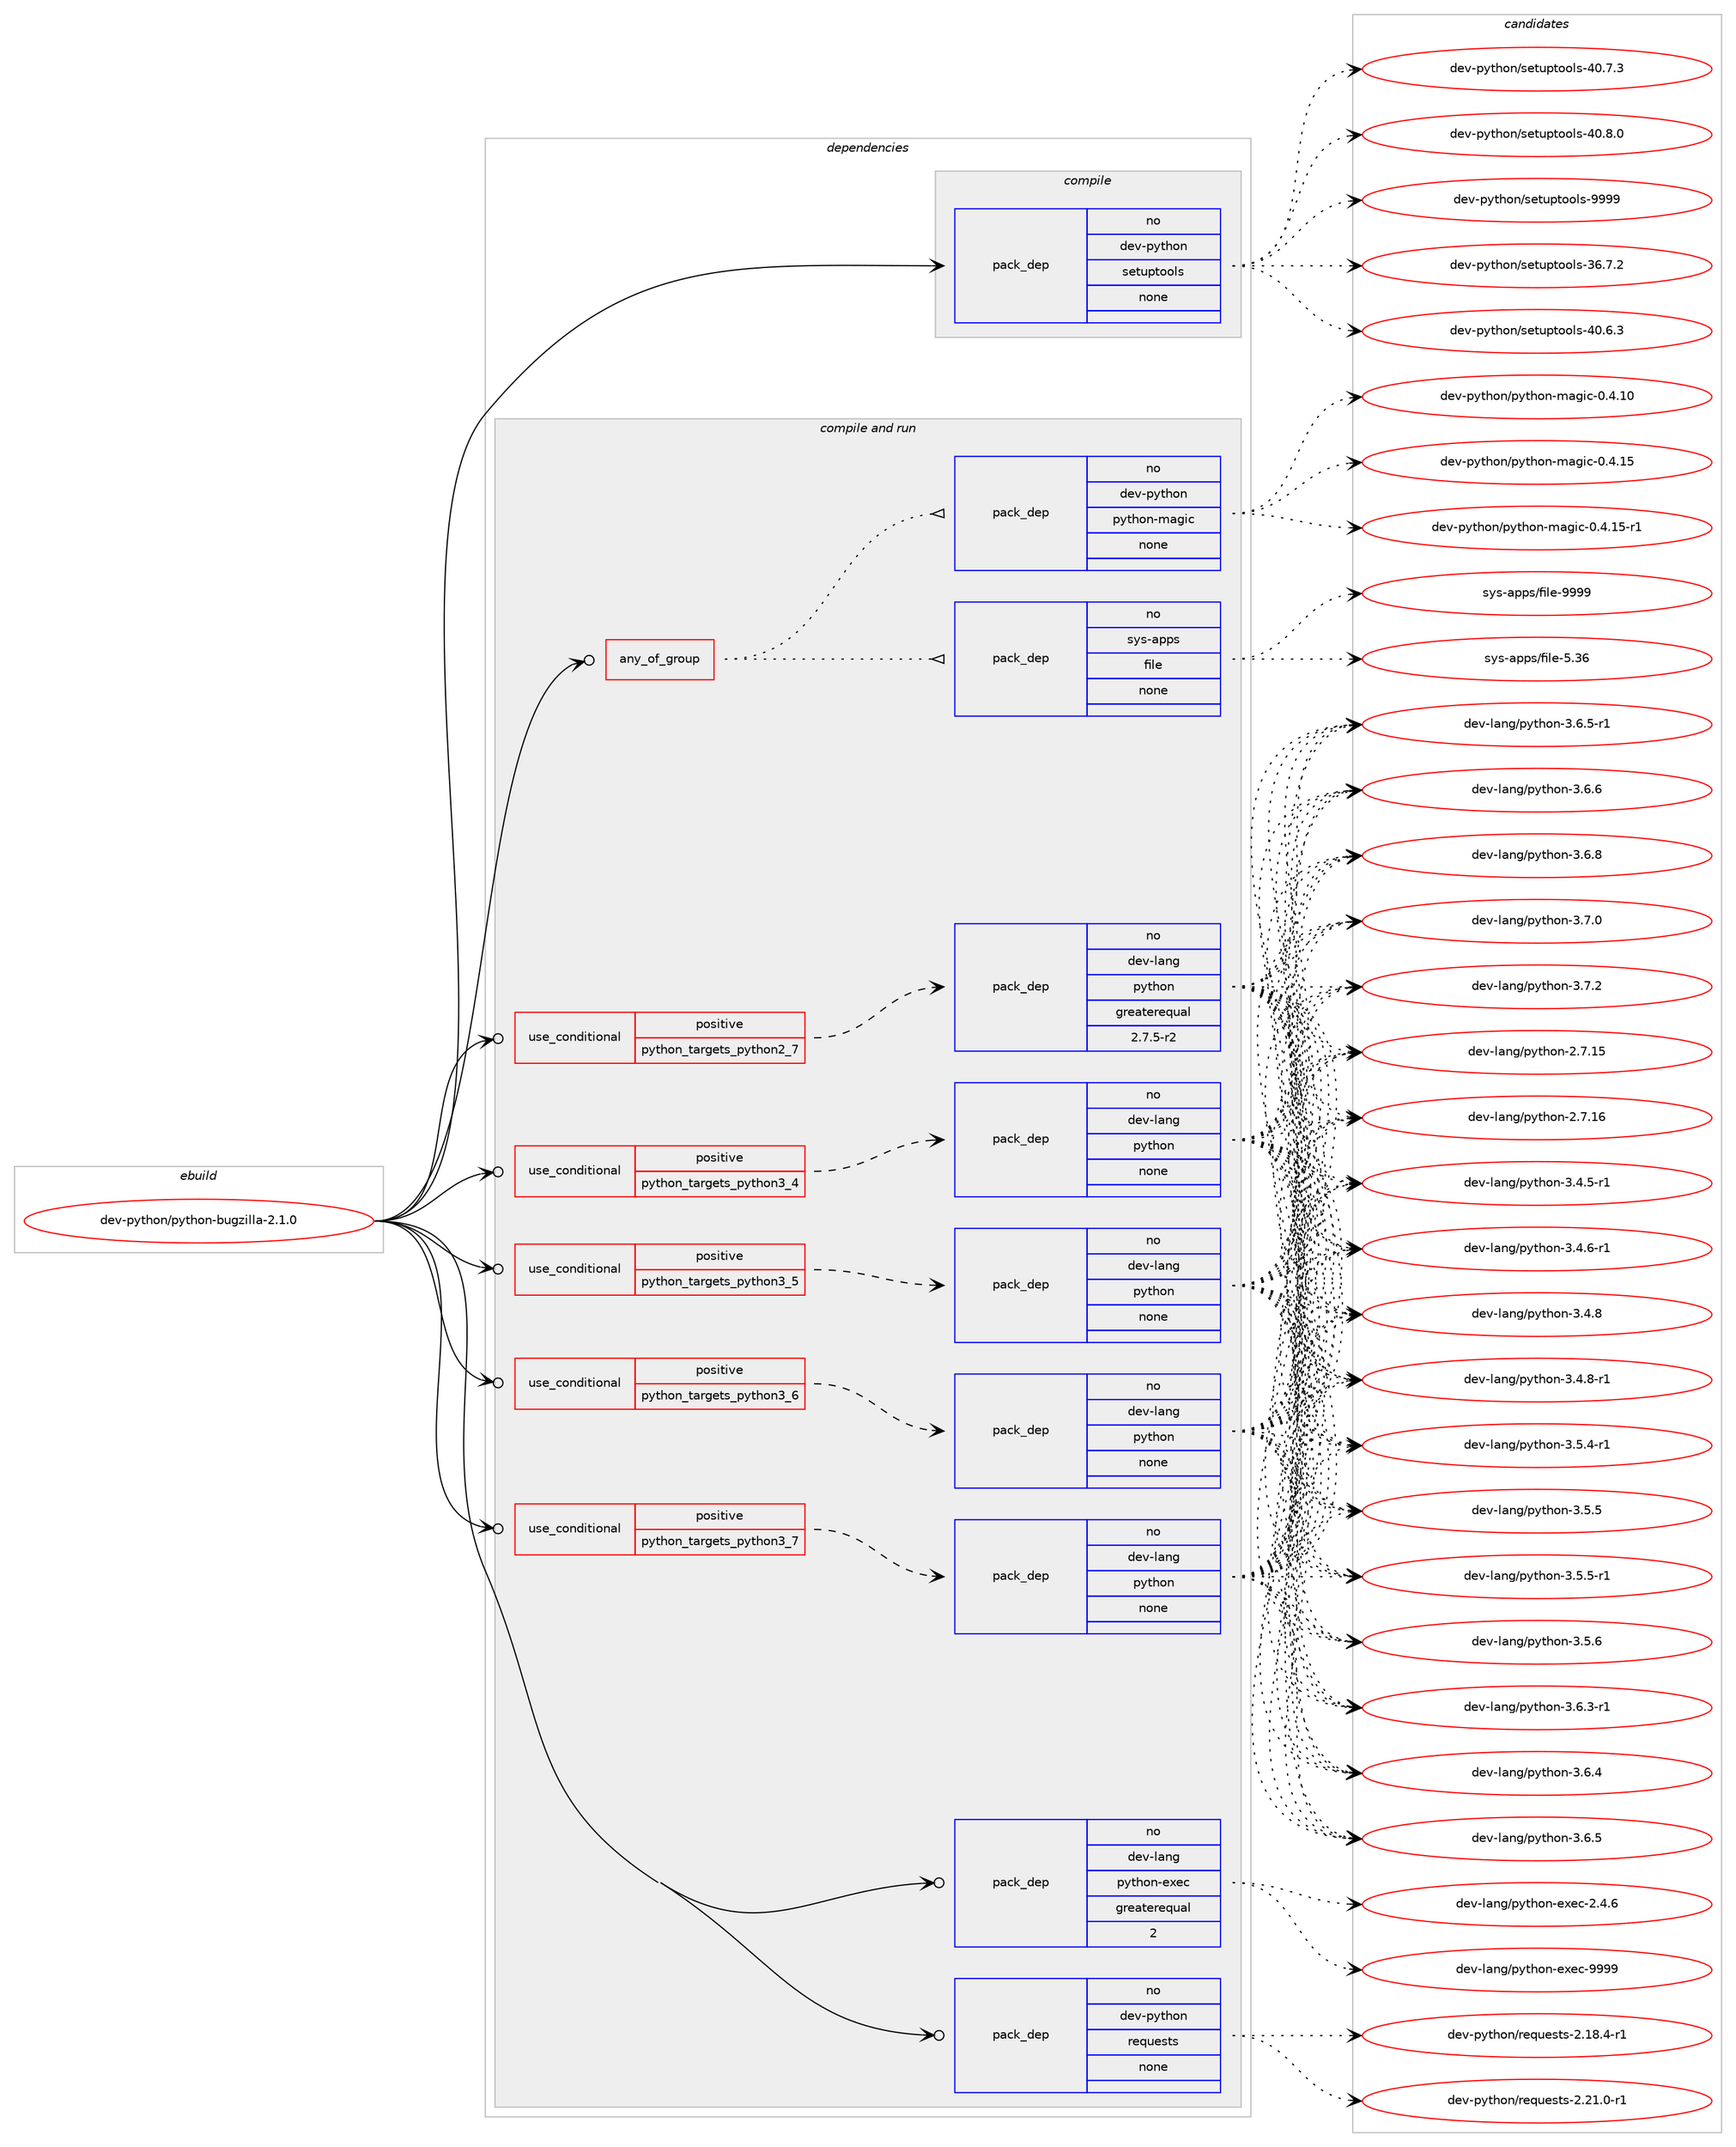 digraph prolog {

# *************
# Graph options
# *************

newrank=true;
concentrate=true;
compound=true;
graph [rankdir=LR,fontname=Helvetica,fontsize=10,ranksep=1.5];#, ranksep=2.5, nodesep=0.2];
edge  [arrowhead=vee];
node  [fontname=Helvetica,fontsize=10];

# **********
# The ebuild
# **********

subgraph cluster_leftcol {
color=gray;
rank=same;
label=<<i>ebuild</i>>;
id [label="dev-python/python-bugzilla-2.1.0", color=red, width=4, href="../dev-python/python-bugzilla-2.1.0.svg"];
}

# ****************
# The dependencies
# ****************

subgraph cluster_midcol {
color=gray;
label=<<i>dependencies</i>>;
subgraph cluster_compile {
fillcolor="#eeeeee";
style=filled;
label=<<i>compile</i>>;
subgraph pack1028385 {
dependency1434149 [label=<<TABLE BORDER="0" CELLBORDER="1" CELLSPACING="0" CELLPADDING="4" WIDTH="220"><TR><TD ROWSPAN="6" CELLPADDING="30">pack_dep</TD></TR><TR><TD WIDTH="110">no</TD></TR><TR><TD>dev-python</TD></TR><TR><TD>setuptools</TD></TR><TR><TD>none</TD></TR><TR><TD></TD></TR></TABLE>>, shape=none, color=blue];
}
id:e -> dependency1434149:w [weight=20,style="solid",arrowhead="vee"];
}
subgraph cluster_compileandrun {
fillcolor="#eeeeee";
style=filled;
label=<<i>compile and run</i>>;
subgraph any22763 {
dependency1434150 [label=<<TABLE BORDER="0" CELLBORDER="1" CELLSPACING="0" CELLPADDING="4"><TR><TD CELLPADDING="10">any_of_group</TD></TR></TABLE>>, shape=none, color=red];subgraph pack1028386 {
dependency1434151 [label=<<TABLE BORDER="0" CELLBORDER="1" CELLSPACING="0" CELLPADDING="4" WIDTH="220"><TR><TD ROWSPAN="6" CELLPADDING="30">pack_dep</TD></TR><TR><TD WIDTH="110">no</TD></TR><TR><TD>dev-python</TD></TR><TR><TD>python-magic</TD></TR><TR><TD>none</TD></TR><TR><TD></TD></TR></TABLE>>, shape=none, color=blue];
}
dependency1434150:e -> dependency1434151:w [weight=20,style="dotted",arrowhead="oinv"];
subgraph pack1028387 {
dependency1434152 [label=<<TABLE BORDER="0" CELLBORDER="1" CELLSPACING="0" CELLPADDING="4" WIDTH="220"><TR><TD ROWSPAN="6" CELLPADDING="30">pack_dep</TD></TR><TR><TD WIDTH="110">no</TD></TR><TR><TD>sys-apps</TD></TR><TR><TD>file</TD></TR><TR><TD>none</TD></TR><TR><TD></TD></TR></TABLE>>, shape=none, color=blue];
}
dependency1434150:e -> dependency1434152:w [weight=20,style="dotted",arrowhead="oinv"];
}
id:e -> dependency1434150:w [weight=20,style="solid",arrowhead="odotvee"];
subgraph cond382414 {
dependency1434153 [label=<<TABLE BORDER="0" CELLBORDER="1" CELLSPACING="0" CELLPADDING="4"><TR><TD ROWSPAN="3" CELLPADDING="10">use_conditional</TD></TR><TR><TD>positive</TD></TR><TR><TD>python_targets_python2_7</TD></TR></TABLE>>, shape=none, color=red];
subgraph pack1028388 {
dependency1434154 [label=<<TABLE BORDER="0" CELLBORDER="1" CELLSPACING="0" CELLPADDING="4" WIDTH="220"><TR><TD ROWSPAN="6" CELLPADDING="30">pack_dep</TD></TR><TR><TD WIDTH="110">no</TD></TR><TR><TD>dev-lang</TD></TR><TR><TD>python</TD></TR><TR><TD>greaterequal</TD></TR><TR><TD>2.7.5-r2</TD></TR></TABLE>>, shape=none, color=blue];
}
dependency1434153:e -> dependency1434154:w [weight=20,style="dashed",arrowhead="vee"];
}
id:e -> dependency1434153:w [weight=20,style="solid",arrowhead="odotvee"];
subgraph cond382415 {
dependency1434155 [label=<<TABLE BORDER="0" CELLBORDER="1" CELLSPACING="0" CELLPADDING="4"><TR><TD ROWSPAN="3" CELLPADDING="10">use_conditional</TD></TR><TR><TD>positive</TD></TR><TR><TD>python_targets_python3_4</TD></TR></TABLE>>, shape=none, color=red];
subgraph pack1028389 {
dependency1434156 [label=<<TABLE BORDER="0" CELLBORDER="1" CELLSPACING="0" CELLPADDING="4" WIDTH="220"><TR><TD ROWSPAN="6" CELLPADDING="30">pack_dep</TD></TR><TR><TD WIDTH="110">no</TD></TR><TR><TD>dev-lang</TD></TR><TR><TD>python</TD></TR><TR><TD>none</TD></TR><TR><TD></TD></TR></TABLE>>, shape=none, color=blue];
}
dependency1434155:e -> dependency1434156:w [weight=20,style="dashed",arrowhead="vee"];
}
id:e -> dependency1434155:w [weight=20,style="solid",arrowhead="odotvee"];
subgraph cond382416 {
dependency1434157 [label=<<TABLE BORDER="0" CELLBORDER="1" CELLSPACING="0" CELLPADDING="4"><TR><TD ROWSPAN="3" CELLPADDING="10">use_conditional</TD></TR><TR><TD>positive</TD></TR><TR><TD>python_targets_python3_5</TD></TR></TABLE>>, shape=none, color=red];
subgraph pack1028390 {
dependency1434158 [label=<<TABLE BORDER="0" CELLBORDER="1" CELLSPACING="0" CELLPADDING="4" WIDTH="220"><TR><TD ROWSPAN="6" CELLPADDING="30">pack_dep</TD></TR><TR><TD WIDTH="110">no</TD></TR><TR><TD>dev-lang</TD></TR><TR><TD>python</TD></TR><TR><TD>none</TD></TR><TR><TD></TD></TR></TABLE>>, shape=none, color=blue];
}
dependency1434157:e -> dependency1434158:w [weight=20,style="dashed",arrowhead="vee"];
}
id:e -> dependency1434157:w [weight=20,style="solid",arrowhead="odotvee"];
subgraph cond382417 {
dependency1434159 [label=<<TABLE BORDER="0" CELLBORDER="1" CELLSPACING="0" CELLPADDING="4"><TR><TD ROWSPAN="3" CELLPADDING="10">use_conditional</TD></TR><TR><TD>positive</TD></TR><TR><TD>python_targets_python3_6</TD></TR></TABLE>>, shape=none, color=red];
subgraph pack1028391 {
dependency1434160 [label=<<TABLE BORDER="0" CELLBORDER="1" CELLSPACING="0" CELLPADDING="4" WIDTH="220"><TR><TD ROWSPAN="6" CELLPADDING="30">pack_dep</TD></TR><TR><TD WIDTH="110">no</TD></TR><TR><TD>dev-lang</TD></TR><TR><TD>python</TD></TR><TR><TD>none</TD></TR><TR><TD></TD></TR></TABLE>>, shape=none, color=blue];
}
dependency1434159:e -> dependency1434160:w [weight=20,style="dashed",arrowhead="vee"];
}
id:e -> dependency1434159:w [weight=20,style="solid",arrowhead="odotvee"];
subgraph cond382418 {
dependency1434161 [label=<<TABLE BORDER="0" CELLBORDER="1" CELLSPACING="0" CELLPADDING="4"><TR><TD ROWSPAN="3" CELLPADDING="10">use_conditional</TD></TR><TR><TD>positive</TD></TR><TR><TD>python_targets_python3_7</TD></TR></TABLE>>, shape=none, color=red];
subgraph pack1028392 {
dependency1434162 [label=<<TABLE BORDER="0" CELLBORDER="1" CELLSPACING="0" CELLPADDING="4" WIDTH="220"><TR><TD ROWSPAN="6" CELLPADDING="30">pack_dep</TD></TR><TR><TD WIDTH="110">no</TD></TR><TR><TD>dev-lang</TD></TR><TR><TD>python</TD></TR><TR><TD>none</TD></TR><TR><TD></TD></TR></TABLE>>, shape=none, color=blue];
}
dependency1434161:e -> dependency1434162:w [weight=20,style="dashed",arrowhead="vee"];
}
id:e -> dependency1434161:w [weight=20,style="solid",arrowhead="odotvee"];
subgraph pack1028393 {
dependency1434163 [label=<<TABLE BORDER="0" CELLBORDER="1" CELLSPACING="0" CELLPADDING="4" WIDTH="220"><TR><TD ROWSPAN="6" CELLPADDING="30">pack_dep</TD></TR><TR><TD WIDTH="110">no</TD></TR><TR><TD>dev-lang</TD></TR><TR><TD>python-exec</TD></TR><TR><TD>greaterequal</TD></TR><TR><TD>2</TD></TR></TABLE>>, shape=none, color=blue];
}
id:e -> dependency1434163:w [weight=20,style="solid",arrowhead="odotvee"];
subgraph pack1028394 {
dependency1434164 [label=<<TABLE BORDER="0" CELLBORDER="1" CELLSPACING="0" CELLPADDING="4" WIDTH="220"><TR><TD ROWSPAN="6" CELLPADDING="30">pack_dep</TD></TR><TR><TD WIDTH="110">no</TD></TR><TR><TD>dev-python</TD></TR><TR><TD>requests</TD></TR><TR><TD>none</TD></TR><TR><TD></TD></TR></TABLE>>, shape=none, color=blue];
}
id:e -> dependency1434164:w [weight=20,style="solid",arrowhead="odotvee"];
}
subgraph cluster_run {
fillcolor="#eeeeee";
style=filled;
label=<<i>run</i>>;
}
}

# **************
# The candidates
# **************

subgraph cluster_choices {
rank=same;
color=gray;
label=<<i>candidates</i>>;

subgraph choice1028385 {
color=black;
nodesep=1;
choice100101118451121211161041111104711510111611711211611111110811545515446554650 [label="dev-python/setuptools-36.7.2", color=red, width=4,href="../dev-python/setuptools-36.7.2.svg"];
choice100101118451121211161041111104711510111611711211611111110811545524846544651 [label="dev-python/setuptools-40.6.3", color=red, width=4,href="../dev-python/setuptools-40.6.3.svg"];
choice100101118451121211161041111104711510111611711211611111110811545524846554651 [label="dev-python/setuptools-40.7.3", color=red, width=4,href="../dev-python/setuptools-40.7.3.svg"];
choice100101118451121211161041111104711510111611711211611111110811545524846564648 [label="dev-python/setuptools-40.8.0", color=red, width=4,href="../dev-python/setuptools-40.8.0.svg"];
choice10010111845112121116104111110471151011161171121161111111081154557575757 [label="dev-python/setuptools-9999", color=red, width=4,href="../dev-python/setuptools-9999.svg"];
dependency1434149:e -> choice100101118451121211161041111104711510111611711211611111110811545515446554650:w [style=dotted,weight="100"];
dependency1434149:e -> choice100101118451121211161041111104711510111611711211611111110811545524846544651:w [style=dotted,weight="100"];
dependency1434149:e -> choice100101118451121211161041111104711510111611711211611111110811545524846554651:w [style=dotted,weight="100"];
dependency1434149:e -> choice100101118451121211161041111104711510111611711211611111110811545524846564648:w [style=dotted,weight="100"];
dependency1434149:e -> choice10010111845112121116104111110471151011161171121161111111081154557575757:w [style=dotted,weight="100"];
}
subgraph choice1028386 {
color=black;
nodesep=1;
choice100101118451121211161041111104711212111610411111045109971031059945484652464948 [label="dev-python/python-magic-0.4.10", color=red, width=4,href="../dev-python/python-magic-0.4.10.svg"];
choice100101118451121211161041111104711212111610411111045109971031059945484652464953 [label="dev-python/python-magic-0.4.15", color=red, width=4,href="../dev-python/python-magic-0.4.15.svg"];
choice1001011184511212111610411111047112121116104111110451099710310599454846524649534511449 [label="dev-python/python-magic-0.4.15-r1", color=red, width=4,href="../dev-python/python-magic-0.4.15-r1.svg"];
dependency1434151:e -> choice100101118451121211161041111104711212111610411111045109971031059945484652464948:w [style=dotted,weight="100"];
dependency1434151:e -> choice100101118451121211161041111104711212111610411111045109971031059945484652464953:w [style=dotted,weight="100"];
dependency1434151:e -> choice1001011184511212111610411111047112121116104111110451099710310599454846524649534511449:w [style=dotted,weight="100"];
}
subgraph choice1028387 {
color=black;
nodesep=1;
choice1151211154597112112115471021051081014553465154 [label="sys-apps/file-5.36", color=red, width=4,href="../sys-apps/file-5.36.svg"];
choice1151211154597112112115471021051081014557575757 [label="sys-apps/file-9999", color=red, width=4,href="../sys-apps/file-9999.svg"];
dependency1434152:e -> choice1151211154597112112115471021051081014553465154:w [style=dotted,weight="100"];
dependency1434152:e -> choice1151211154597112112115471021051081014557575757:w [style=dotted,weight="100"];
}
subgraph choice1028388 {
color=black;
nodesep=1;
choice10010111845108971101034711212111610411111045504655464953 [label="dev-lang/python-2.7.15", color=red, width=4,href="../dev-lang/python-2.7.15.svg"];
choice10010111845108971101034711212111610411111045504655464954 [label="dev-lang/python-2.7.16", color=red, width=4,href="../dev-lang/python-2.7.16.svg"];
choice1001011184510897110103471121211161041111104551465246534511449 [label="dev-lang/python-3.4.5-r1", color=red, width=4,href="../dev-lang/python-3.4.5-r1.svg"];
choice1001011184510897110103471121211161041111104551465246544511449 [label="dev-lang/python-3.4.6-r1", color=red, width=4,href="../dev-lang/python-3.4.6-r1.svg"];
choice100101118451089711010347112121116104111110455146524656 [label="dev-lang/python-3.4.8", color=red, width=4,href="../dev-lang/python-3.4.8.svg"];
choice1001011184510897110103471121211161041111104551465246564511449 [label="dev-lang/python-3.4.8-r1", color=red, width=4,href="../dev-lang/python-3.4.8-r1.svg"];
choice1001011184510897110103471121211161041111104551465346524511449 [label="dev-lang/python-3.5.4-r1", color=red, width=4,href="../dev-lang/python-3.5.4-r1.svg"];
choice100101118451089711010347112121116104111110455146534653 [label="dev-lang/python-3.5.5", color=red, width=4,href="../dev-lang/python-3.5.5.svg"];
choice1001011184510897110103471121211161041111104551465346534511449 [label="dev-lang/python-3.5.5-r1", color=red, width=4,href="../dev-lang/python-3.5.5-r1.svg"];
choice100101118451089711010347112121116104111110455146534654 [label="dev-lang/python-3.5.6", color=red, width=4,href="../dev-lang/python-3.5.6.svg"];
choice1001011184510897110103471121211161041111104551465446514511449 [label="dev-lang/python-3.6.3-r1", color=red, width=4,href="../dev-lang/python-3.6.3-r1.svg"];
choice100101118451089711010347112121116104111110455146544652 [label="dev-lang/python-3.6.4", color=red, width=4,href="../dev-lang/python-3.6.4.svg"];
choice100101118451089711010347112121116104111110455146544653 [label="dev-lang/python-3.6.5", color=red, width=4,href="../dev-lang/python-3.6.5.svg"];
choice1001011184510897110103471121211161041111104551465446534511449 [label="dev-lang/python-3.6.5-r1", color=red, width=4,href="../dev-lang/python-3.6.5-r1.svg"];
choice100101118451089711010347112121116104111110455146544654 [label="dev-lang/python-3.6.6", color=red, width=4,href="../dev-lang/python-3.6.6.svg"];
choice100101118451089711010347112121116104111110455146544656 [label="dev-lang/python-3.6.8", color=red, width=4,href="../dev-lang/python-3.6.8.svg"];
choice100101118451089711010347112121116104111110455146554648 [label="dev-lang/python-3.7.0", color=red, width=4,href="../dev-lang/python-3.7.0.svg"];
choice100101118451089711010347112121116104111110455146554650 [label="dev-lang/python-3.7.2", color=red, width=4,href="../dev-lang/python-3.7.2.svg"];
dependency1434154:e -> choice10010111845108971101034711212111610411111045504655464953:w [style=dotted,weight="100"];
dependency1434154:e -> choice10010111845108971101034711212111610411111045504655464954:w [style=dotted,weight="100"];
dependency1434154:e -> choice1001011184510897110103471121211161041111104551465246534511449:w [style=dotted,weight="100"];
dependency1434154:e -> choice1001011184510897110103471121211161041111104551465246544511449:w [style=dotted,weight="100"];
dependency1434154:e -> choice100101118451089711010347112121116104111110455146524656:w [style=dotted,weight="100"];
dependency1434154:e -> choice1001011184510897110103471121211161041111104551465246564511449:w [style=dotted,weight="100"];
dependency1434154:e -> choice1001011184510897110103471121211161041111104551465346524511449:w [style=dotted,weight="100"];
dependency1434154:e -> choice100101118451089711010347112121116104111110455146534653:w [style=dotted,weight="100"];
dependency1434154:e -> choice1001011184510897110103471121211161041111104551465346534511449:w [style=dotted,weight="100"];
dependency1434154:e -> choice100101118451089711010347112121116104111110455146534654:w [style=dotted,weight="100"];
dependency1434154:e -> choice1001011184510897110103471121211161041111104551465446514511449:w [style=dotted,weight="100"];
dependency1434154:e -> choice100101118451089711010347112121116104111110455146544652:w [style=dotted,weight="100"];
dependency1434154:e -> choice100101118451089711010347112121116104111110455146544653:w [style=dotted,weight="100"];
dependency1434154:e -> choice1001011184510897110103471121211161041111104551465446534511449:w [style=dotted,weight="100"];
dependency1434154:e -> choice100101118451089711010347112121116104111110455146544654:w [style=dotted,weight="100"];
dependency1434154:e -> choice100101118451089711010347112121116104111110455146544656:w [style=dotted,weight="100"];
dependency1434154:e -> choice100101118451089711010347112121116104111110455146554648:w [style=dotted,weight="100"];
dependency1434154:e -> choice100101118451089711010347112121116104111110455146554650:w [style=dotted,weight="100"];
}
subgraph choice1028389 {
color=black;
nodesep=1;
choice10010111845108971101034711212111610411111045504655464953 [label="dev-lang/python-2.7.15", color=red, width=4,href="../dev-lang/python-2.7.15.svg"];
choice10010111845108971101034711212111610411111045504655464954 [label="dev-lang/python-2.7.16", color=red, width=4,href="../dev-lang/python-2.7.16.svg"];
choice1001011184510897110103471121211161041111104551465246534511449 [label="dev-lang/python-3.4.5-r1", color=red, width=4,href="../dev-lang/python-3.4.5-r1.svg"];
choice1001011184510897110103471121211161041111104551465246544511449 [label="dev-lang/python-3.4.6-r1", color=red, width=4,href="../dev-lang/python-3.4.6-r1.svg"];
choice100101118451089711010347112121116104111110455146524656 [label="dev-lang/python-3.4.8", color=red, width=4,href="../dev-lang/python-3.4.8.svg"];
choice1001011184510897110103471121211161041111104551465246564511449 [label="dev-lang/python-3.4.8-r1", color=red, width=4,href="../dev-lang/python-3.4.8-r1.svg"];
choice1001011184510897110103471121211161041111104551465346524511449 [label="dev-lang/python-3.5.4-r1", color=red, width=4,href="../dev-lang/python-3.5.4-r1.svg"];
choice100101118451089711010347112121116104111110455146534653 [label="dev-lang/python-3.5.5", color=red, width=4,href="../dev-lang/python-3.5.5.svg"];
choice1001011184510897110103471121211161041111104551465346534511449 [label="dev-lang/python-3.5.5-r1", color=red, width=4,href="../dev-lang/python-3.5.5-r1.svg"];
choice100101118451089711010347112121116104111110455146534654 [label="dev-lang/python-3.5.6", color=red, width=4,href="../dev-lang/python-3.5.6.svg"];
choice1001011184510897110103471121211161041111104551465446514511449 [label="dev-lang/python-3.6.3-r1", color=red, width=4,href="../dev-lang/python-3.6.3-r1.svg"];
choice100101118451089711010347112121116104111110455146544652 [label="dev-lang/python-3.6.4", color=red, width=4,href="../dev-lang/python-3.6.4.svg"];
choice100101118451089711010347112121116104111110455146544653 [label="dev-lang/python-3.6.5", color=red, width=4,href="../dev-lang/python-3.6.5.svg"];
choice1001011184510897110103471121211161041111104551465446534511449 [label="dev-lang/python-3.6.5-r1", color=red, width=4,href="../dev-lang/python-3.6.5-r1.svg"];
choice100101118451089711010347112121116104111110455146544654 [label="dev-lang/python-3.6.6", color=red, width=4,href="../dev-lang/python-3.6.6.svg"];
choice100101118451089711010347112121116104111110455146544656 [label="dev-lang/python-3.6.8", color=red, width=4,href="../dev-lang/python-3.6.8.svg"];
choice100101118451089711010347112121116104111110455146554648 [label="dev-lang/python-3.7.0", color=red, width=4,href="../dev-lang/python-3.7.0.svg"];
choice100101118451089711010347112121116104111110455146554650 [label="dev-lang/python-3.7.2", color=red, width=4,href="../dev-lang/python-3.7.2.svg"];
dependency1434156:e -> choice10010111845108971101034711212111610411111045504655464953:w [style=dotted,weight="100"];
dependency1434156:e -> choice10010111845108971101034711212111610411111045504655464954:w [style=dotted,weight="100"];
dependency1434156:e -> choice1001011184510897110103471121211161041111104551465246534511449:w [style=dotted,weight="100"];
dependency1434156:e -> choice1001011184510897110103471121211161041111104551465246544511449:w [style=dotted,weight="100"];
dependency1434156:e -> choice100101118451089711010347112121116104111110455146524656:w [style=dotted,weight="100"];
dependency1434156:e -> choice1001011184510897110103471121211161041111104551465246564511449:w [style=dotted,weight="100"];
dependency1434156:e -> choice1001011184510897110103471121211161041111104551465346524511449:w [style=dotted,weight="100"];
dependency1434156:e -> choice100101118451089711010347112121116104111110455146534653:w [style=dotted,weight="100"];
dependency1434156:e -> choice1001011184510897110103471121211161041111104551465346534511449:w [style=dotted,weight="100"];
dependency1434156:e -> choice100101118451089711010347112121116104111110455146534654:w [style=dotted,weight="100"];
dependency1434156:e -> choice1001011184510897110103471121211161041111104551465446514511449:w [style=dotted,weight="100"];
dependency1434156:e -> choice100101118451089711010347112121116104111110455146544652:w [style=dotted,weight="100"];
dependency1434156:e -> choice100101118451089711010347112121116104111110455146544653:w [style=dotted,weight="100"];
dependency1434156:e -> choice1001011184510897110103471121211161041111104551465446534511449:w [style=dotted,weight="100"];
dependency1434156:e -> choice100101118451089711010347112121116104111110455146544654:w [style=dotted,weight="100"];
dependency1434156:e -> choice100101118451089711010347112121116104111110455146544656:w [style=dotted,weight="100"];
dependency1434156:e -> choice100101118451089711010347112121116104111110455146554648:w [style=dotted,weight="100"];
dependency1434156:e -> choice100101118451089711010347112121116104111110455146554650:w [style=dotted,weight="100"];
}
subgraph choice1028390 {
color=black;
nodesep=1;
choice10010111845108971101034711212111610411111045504655464953 [label="dev-lang/python-2.7.15", color=red, width=4,href="../dev-lang/python-2.7.15.svg"];
choice10010111845108971101034711212111610411111045504655464954 [label="dev-lang/python-2.7.16", color=red, width=4,href="../dev-lang/python-2.7.16.svg"];
choice1001011184510897110103471121211161041111104551465246534511449 [label="dev-lang/python-3.4.5-r1", color=red, width=4,href="../dev-lang/python-3.4.5-r1.svg"];
choice1001011184510897110103471121211161041111104551465246544511449 [label="dev-lang/python-3.4.6-r1", color=red, width=4,href="../dev-lang/python-3.4.6-r1.svg"];
choice100101118451089711010347112121116104111110455146524656 [label="dev-lang/python-3.4.8", color=red, width=4,href="../dev-lang/python-3.4.8.svg"];
choice1001011184510897110103471121211161041111104551465246564511449 [label="dev-lang/python-3.4.8-r1", color=red, width=4,href="../dev-lang/python-3.4.8-r1.svg"];
choice1001011184510897110103471121211161041111104551465346524511449 [label="dev-lang/python-3.5.4-r1", color=red, width=4,href="../dev-lang/python-3.5.4-r1.svg"];
choice100101118451089711010347112121116104111110455146534653 [label="dev-lang/python-3.5.5", color=red, width=4,href="../dev-lang/python-3.5.5.svg"];
choice1001011184510897110103471121211161041111104551465346534511449 [label="dev-lang/python-3.5.5-r1", color=red, width=4,href="../dev-lang/python-3.5.5-r1.svg"];
choice100101118451089711010347112121116104111110455146534654 [label="dev-lang/python-3.5.6", color=red, width=4,href="../dev-lang/python-3.5.6.svg"];
choice1001011184510897110103471121211161041111104551465446514511449 [label="dev-lang/python-3.6.3-r1", color=red, width=4,href="../dev-lang/python-3.6.3-r1.svg"];
choice100101118451089711010347112121116104111110455146544652 [label="dev-lang/python-3.6.4", color=red, width=4,href="../dev-lang/python-3.6.4.svg"];
choice100101118451089711010347112121116104111110455146544653 [label="dev-lang/python-3.6.5", color=red, width=4,href="../dev-lang/python-3.6.5.svg"];
choice1001011184510897110103471121211161041111104551465446534511449 [label="dev-lang/python-3.6.5-r1", color=red, width=4,href="../dev-lang/python-3.6.5-r1.svg"];
choice100101118451089711010347112121116104111110455146544654 [label="dev-lang/python-3.6.6", color=red, width=4,href="../dev-lang/python-3.6.6.svg"];
choice100101118451089711010347112121116104111110455146544656 [label="dev-lang/python-3.6.8", color=red, width=4,href="../dev-lang/python-3.6.8.svg"];
choice100101118451089711010347112121116104111110455146554648 [label="dev-lang/python-3.7.0", color=red, width=4,href="../dev-lang/python-3.7.0.svg"];
choice100101118451089711010347112121116104111110455146554650 [label="dev-lang/python-3.7.2", color=red, width=4,href="../dev-lang/python-3.7.2.svg"];
dependency1434158:e -> choice10010111845108971101034711212111610411111045504655464953:w [style=dotted,weight="100"];
dependency1434158:e -> choice10010111845108971101034711212111610411111045504655464954:w [style=dotted,weight="100"];
dependency1434158:e -> choice1001011184510897110103471121211161041111104551465246534511449:w [style=dotted,weight="100"];
dependency1434158:e -> choice1001011184510897110103471121211161041111104551465246544511449:w [style=dotted,weight="100"];
dependency1434158:e -> choice100101118451089711010347112121116104111110455146524656:w [style=dotted,weight="100"];
dependency1434158:e -> choice1001011184510897110103471121211161041111104551465246564511449:w [style=dotted,weight="100"];
dependency1434158:e -> choice1001011184510897110103471121211161041111104551465346524511449:w [style=dotted,weight="100"];
dependency1434158:e -> choice100101118451089711010347112121116104111110455146534653:w [style=dotted,weight="100"];
dependency1434158:e -> choice1001011184510897110103471121211161041111104551465346534511449:w [style=dotted,weight="100"];
dependency1434158:e -> choice100101118451089711010347112121116104111110455146534654:w [style=dotted,weight="100"];
dependency1434158:e -> choice1001011184510897110103471121211161041111104551465446514511449:w [style=dotted,weight="100"];
dependency1434158:e -> choice100101118451089711010347112121116104111110455146544652:w [style=dotted,weight="100"];
dependency1434158:e -> choice100101118451089711010347112121116104111110455146544653:w [style=dotted,weight="100"];
dependency1434158:e -> choice1001011184510897110103471121211161041111104551465446534511449:w [style=dotted,weight="100"];
dependency1434158:e -> choice100101118451089711010347112121116104111110455146544654:w [style=dotted,weight="100"];
dependency1434158:e -> choice100101118451089711010347112121116104111110455146544656:w [style=dotted,weight="100"];
dependency1434158:e -> choice100101118451089711010347112121116104111110455146554648:w [style=dotted,weight="100"];
dependency1434158:e -> choice100101118451089711010347112121116104111110455146554650:w [style=dotted,weight="100"];
}
subgraph choice1028391 {
color=black;
nodesep=1;
choice10010111845108971101034711212111610411111045504655464953 [label="dev-lang/python-2.7.15", color=red, width=4,href="../dev-lang/python-2.7.15.svg"];
choice10010111845108971101034711212111610411111045504655464954 [label="dev-lang/python-2.7.16", color=red, width=4,href="../dev-lang/python-2.7.16.svg"];
choice1001011184510897110103471121211161041111104551465246534511449 [label="dev-lang/python-3.4.5-r1", color=red, width=4,href="../dev-lang/python-3.4.5-r1.svg"];
choice1001011184510897110103471121211161041111104551465246544511449 [label="dev-lang/python-3.4.6-r1", color=red, width=4,href="../dev-lang/python-3.4.6-r1.svg"];
choice100101118451089711010347112121116104111110455146524656 [label="dev-lang/python-3.4.8", color=red, width=4,href="../dev-lang/python-3.4.8.svg"];
choice1001011184510897110103471121211161041111104551465246564511449 [label="dev-lang/python-3.4.8-r1", color=red, width=4,href="../dev-lang/python-3.4.8-r1.svg"];
choice1001011184510897110103471121211161041111104551465346524511449 [label="dev-lang/python-3.5.4-r1", color=red, width=4,href="../dev-lang/python-3.5.4-r1.svg"];
choice100101118451089711010347112121116104111110455146534653 [label="dev-lang/python-3.5.5", color=red, width=4,href="../dev-lang/python-3.5.5.svg"];
choice1001011184510897110103471121211161041111104551465346534511449 [label="dev-lang/python-3.5.5-r1", color=red, width=4,href="../dev-lang/python-3.5.5-r1.svg"];
choice100101118451089711010347112121116104111110455146534654 [label="dev-lang/python-3.5.6", color=red, width=4,href="../dev-lang/python-3.5.6.svg"];
choice1001011184510897110103471121211161041111104551465446514511449 [label="dev-lang/python-3.6.3-r1", color=red, width=4,href="../dev-lang/python-3.6.3-r1.svg"];
choice100101118451089711010347112121116104111110455146544652 [label="dev-lang/python-3.6.4", color=red, width=4,href="../dev-lang/python-3.6.4.svg"];
choice100101118451089711010347112121116104111110455146544653 [label="dev-lang/python-3.6.5", color=red, width=4,href="../dev-lang/python-3.6.5.svg"];
choice1001011184510897110103471121211161041111104551465446534511449 [label="dev-lang/python-3.6.5-r1", color=red, width=4,href="../dev-lang/python-3.6.5-r1.svg"];
choice100101118451089711010347112121116104111110455146544654 [label="dev-lang/python-3.6.6", color=red, width=4,href="../dev-lang/python-3.6.6.svg"];
choice100101118451089711010347112121116104111110455146544656 [label="dev-lang/python-3.6.8", color=red, width=4,href="../dev-lang/python-3.6.8.svg"];
choice100101118451089711010347112121116104111110455146554648 [label="dev-lang/python-3.7.0", color=red, width=4,href="../dev-lang/python-3.7.0.svg"];
choice100101118451089711010347112121116104111110455146554650 [label="dev-lang/python-3.7.2", color=red, width=4,href="../dev-lang/python-3.7.2.svg"];
dependency1434160:e -> choice10010111845108971101034711212111610411111045504655464953:w [style=dotted,weight="100"];
dependency1434160:e -> choice10010111845108971101034711212111610411111045504655464954:w [style=dotted,weight="100"];
dependency1434160:e -> choice1001011184510897110103471121211161041111104551465246534511449:w [style=dotted,weight="100"];
dependency1434160:e -> choice1001011184510897110103471121211161041111104551465246544511449:w [style=dotted,weight="100"];
dependency1434160:e -> choice100101118451089711010347112121116104111110455146524656:w [style=dotted,weight="100"];
dependency1434160:e -> choice1001011184510897110103471121211161041111104551465246564511449:w [style=dotted,weight="100"];
dependency1434160:e -> choice1001011184510897110103471121211161041111104551465346524511449:w [style=dotted,weight="100"];
dependency1434160:e -> choice100101118451089711010347112121116104111110455146534653:w [style=dotted,weight="100"];
dependency1434160:e -> choice1001011184510897110103471121211161041111104551465346534511449:w [style=dotted,weight="100"];
dependency1434160:e -> choice100101118451089711010347112121116104111110455146534654:w [style=dotted,weight="100"];
dependency1434160:e -> choice1001011184510897110103471121211161041111104551465446514511449:w [style=dotted,weight="100"];
dependency1434160:e -> choice100101118451089711010347112121116104111110455146544652:w [style=dotted,weight="100"];
dependency1434160:e -> choice100101118451089711010347112121116104111110455146544653:w [style=dotted,weight="100"];
dependency1434160:e -> choice1001011184510897110103471121211161041111104551465446534511449:w [style=dotted,weight="100"];
dependency1434160:e -> choice100101118451089711010347112121116104111110455146544654:w [style=dotted,weight="100"];
dependency1434160:e -> choice100101118451089711010347112121116104111110455146544656:w [style=dotted,weight="100"];
dependency1434160:e -> choice100101118451089711010347112121116104111110455146554648:w [style=dotted,weight="100"];
dependency1434160:e -> choice100101118451089711010347112121116104111110455146554650:w [style=dotted,weight="100"];
}
subgraph choice1028392 {
color=black;
nodesep=1;
choice10010111845108971101034711212111610411111045504655464953 [label="dev-lang/python-2.7.15", color=red, width=4,href="../dev-lang/python-2.7.15.svg"];
choice10010111845108971101034711212111610411111045504655464954 [label="dev-lang/python-2.7.16", color=red, width=4,href="../dev-lang/python-2.7.16.svg"];
choice1001011184510897110103471121211161041111104551465246534511449 [label="dev-lang/python-3.4.5-r1", color=red, width=4,href="../dev-lang/python-3.4.5-r1.svg"];
choice1001011184510897110103471121211161041111104551465246544511449 [label="dev-lang/python-3.4.6-r1", color=red, width=4,href="../dev-lang/python-3.4.6-r1.svg"];
choice100101118451089711010347112121116104111110455146524656 [label="dev-lang/python-3.4.8", color=red, width=4,href="../dev-lang/python-3.4.8.svg"];
choice1001011184510897110103471121211161041111104551465246564511449 [label="dev-lang/python-3.4.8-r1", color=red, width=4,href="../dev-lang/python-3.4.8-r1.svg"];
choice1001011184510897110103471121211161041111104551465346524511449 [label="dev-lang/python-3.5.4-r1", color=red, width=4,href="../dev-lang/python-3.5.4-r1.svg"];
choice100101118451089711010347112121116104111110455146534653 [label="dev-lang/python-3.5.5", color=red, width=4,href="../dev-lang/python-3.5.5.svg"];
choice1001011184510897110103471121211161041111104551465346534511449 [label="dev-lang/python-3.5.5-r1", color=red, width=4,href="../dev-lang/python-3.5.5-r1.svg"];
choice100101118451089711010347112121116104111110455146534654 [label="dev-lang/python-3.5.6", color=red, width=4,href="../dev-lang/python-3.5.6.svg"];
choice1001011184510897110103471121211161041111104551465446514511449 [label="dev-lang/python-3.6.3-r1", color=red, width=4,href="../dev-lang/python-3.6.3-r1.svg"];
choice100101118451089711010347112121116104111110455146544652 [label="dev-lang/python-3.6.4", color=red, width=4,href="../dev-lang/python-3.6.4.svg"];
choice100101118451089711010347112121116104111110455146544653 [label="dev-lang/python-3.6.5", color=red, width=4,href="../dev-lang/python-3.6.5.svg"];
choice1001011184510897110103471121211161041111104551465446534511449 [label="dev-lang/python-3.6.5-r1", color=red, width=4,href="../dev-lang/python-3.6.5-r1.svg"];
choice100101118451089711010347112121116104111110455146544654 [label="dev-lang/python-3.6.6", color=red, width=4,href="../dev-lang/python-3.6.6.svg"];
choice100101118451089711010347112121116104111110455146544656 [label="dev-lang/python-3.6.8", color=red, width=4,href="../dev-lang/python-3.6.8.svg"];
choice100101118451089711010347112121116104111110455146554648 [label="dev-lang/python-3.7.0", color=red, width=4,href="../dev-lang/python-3.7.0.svg"];
choice100101118451089711010347112121116104111110455146554650 [label="dev-lang/python-3.7.2", color=red, width=4,href="../dev-lang/python-3.7.2.svg"];
dependency1434162:e -> choice10010111845108971101034711212111610411111045504655464953:w [style=dotted,weight="100"];
dependency1434162:e -> choice10010111845108971101034711212111610411111045504655464954:w [style=dotted,weight="100"];
dependency1434162:e -> choice1001011184510897110103471121211161041111104551465246534511449:w [style=dotted,weight="100"];
dependency1434162:e -> choice1001011184510897110103471121211161041111104551465246544511449:w [style=dotted,weight="100"];
dependency1434162:e -> choice100101118451089711010347112121116104111110455146524656:w [style=dotted,weight="100"];
dependency1434162:e -> choice1001011184510897110103471121211161041111104551465246564511449:w [style=dotted,weight="100"];
dependency1434162:e -> choice1001011184510897110103471121211161041111104551465346524511449:w [style=dotted,weight="100"];
dependency1434162:e -> choice100101118451089711010347112121116104111110455146534653:w [style=dotted,weight="100"];
dependency1434162:e -> choice1001011184510897110103471121211161041111104551465346534511449:w [style=dotted,weight="100"];
dependency1434162:e -> choice100101118451089711010347112121116104111110455146534654:w [style=dotted,weight="100"];
dependency1434162:e -> choice1001011184510897110103471121211161041111104551465446514511449:w [style=dotted,weight="100"];
dependency1434162:e -> choice100101118451089711010347112121116104111110455146544652:w [style=dotted,weight="100"];
dependency1434162:e -> choice100101118451089711010347112121116104111110455146544653:w [style=dotted,weight="100"];
dependency1434162:e -> choice1001011184510897110103471121211161041111104551465446534511449:w [style=dotted,weight="100"];
dependency1434162:e -> choice100101118451089711010347112121116104111110455146544654:w [style=dotted,weight="100"];
dependency1434162:e -> choice100101118451089711010347112121116104111110455146544656:w [style=dotted,weight="100"];
dependency1434162:e -> choice100101118451089711010347112121116104111110455146554648:w [style=dotted,weight="100"];
dependency1434162:e -> choice100101118451089711010347112121116104111110455146554650:w [style=dotted,weight="100"];
}
subgraph choice1028393 {
color=black;
nodesep=1;
choice1001011184510897110103471121211161041111104510112010199455046524654 [label="dev-lang/python-exec-2.4.6", color=red, width=4,href="../dev-lang/python-exec-2.4.6.svg"];
choice10010111845108971101034711212111610411111045101120101994557575757 [label="dev-lang/python-exec-9999", color=red, width=4,href="../dev-lang/python-exec-9999.svg"];
dependency1434163:e -> choice1001011184510897110103471121211161041111104510112010199455046524654:w [style=dotted,weight="100"];
dependency1434163:e -> choice10010111845108971101034711212111610411111045101120101994557575757:w [style=dotted,weight="100"];
}
subgraph choice1028394 {
color=black;
nodesep=1;
choice1001011184511212111610411111047114101113117101115116115455046495646524511449 [label="dev-python/requests-2.18.4-r1", color=red, width=4,href="../dev-python/requests-2.18.4-r1.svg"];
choice1001011184511212111610411111047114101113117101115116115455046504946484511449 [label="dev-python/requests-2.21.0-r1", color=red, width=4,href="../dev-python/requests-2.21.0-r1.svg"];
dependency1434164:e -> choice1001011184511212111610411111047114101113117101115116115455046495646524511449:w [style=dotted,weight="100"];
dependency1434164:e -> choice1001011184511212111610411111047114101113117101115116115455046504946484511449:w [style=dotted,weight="100"];
}
}

}
